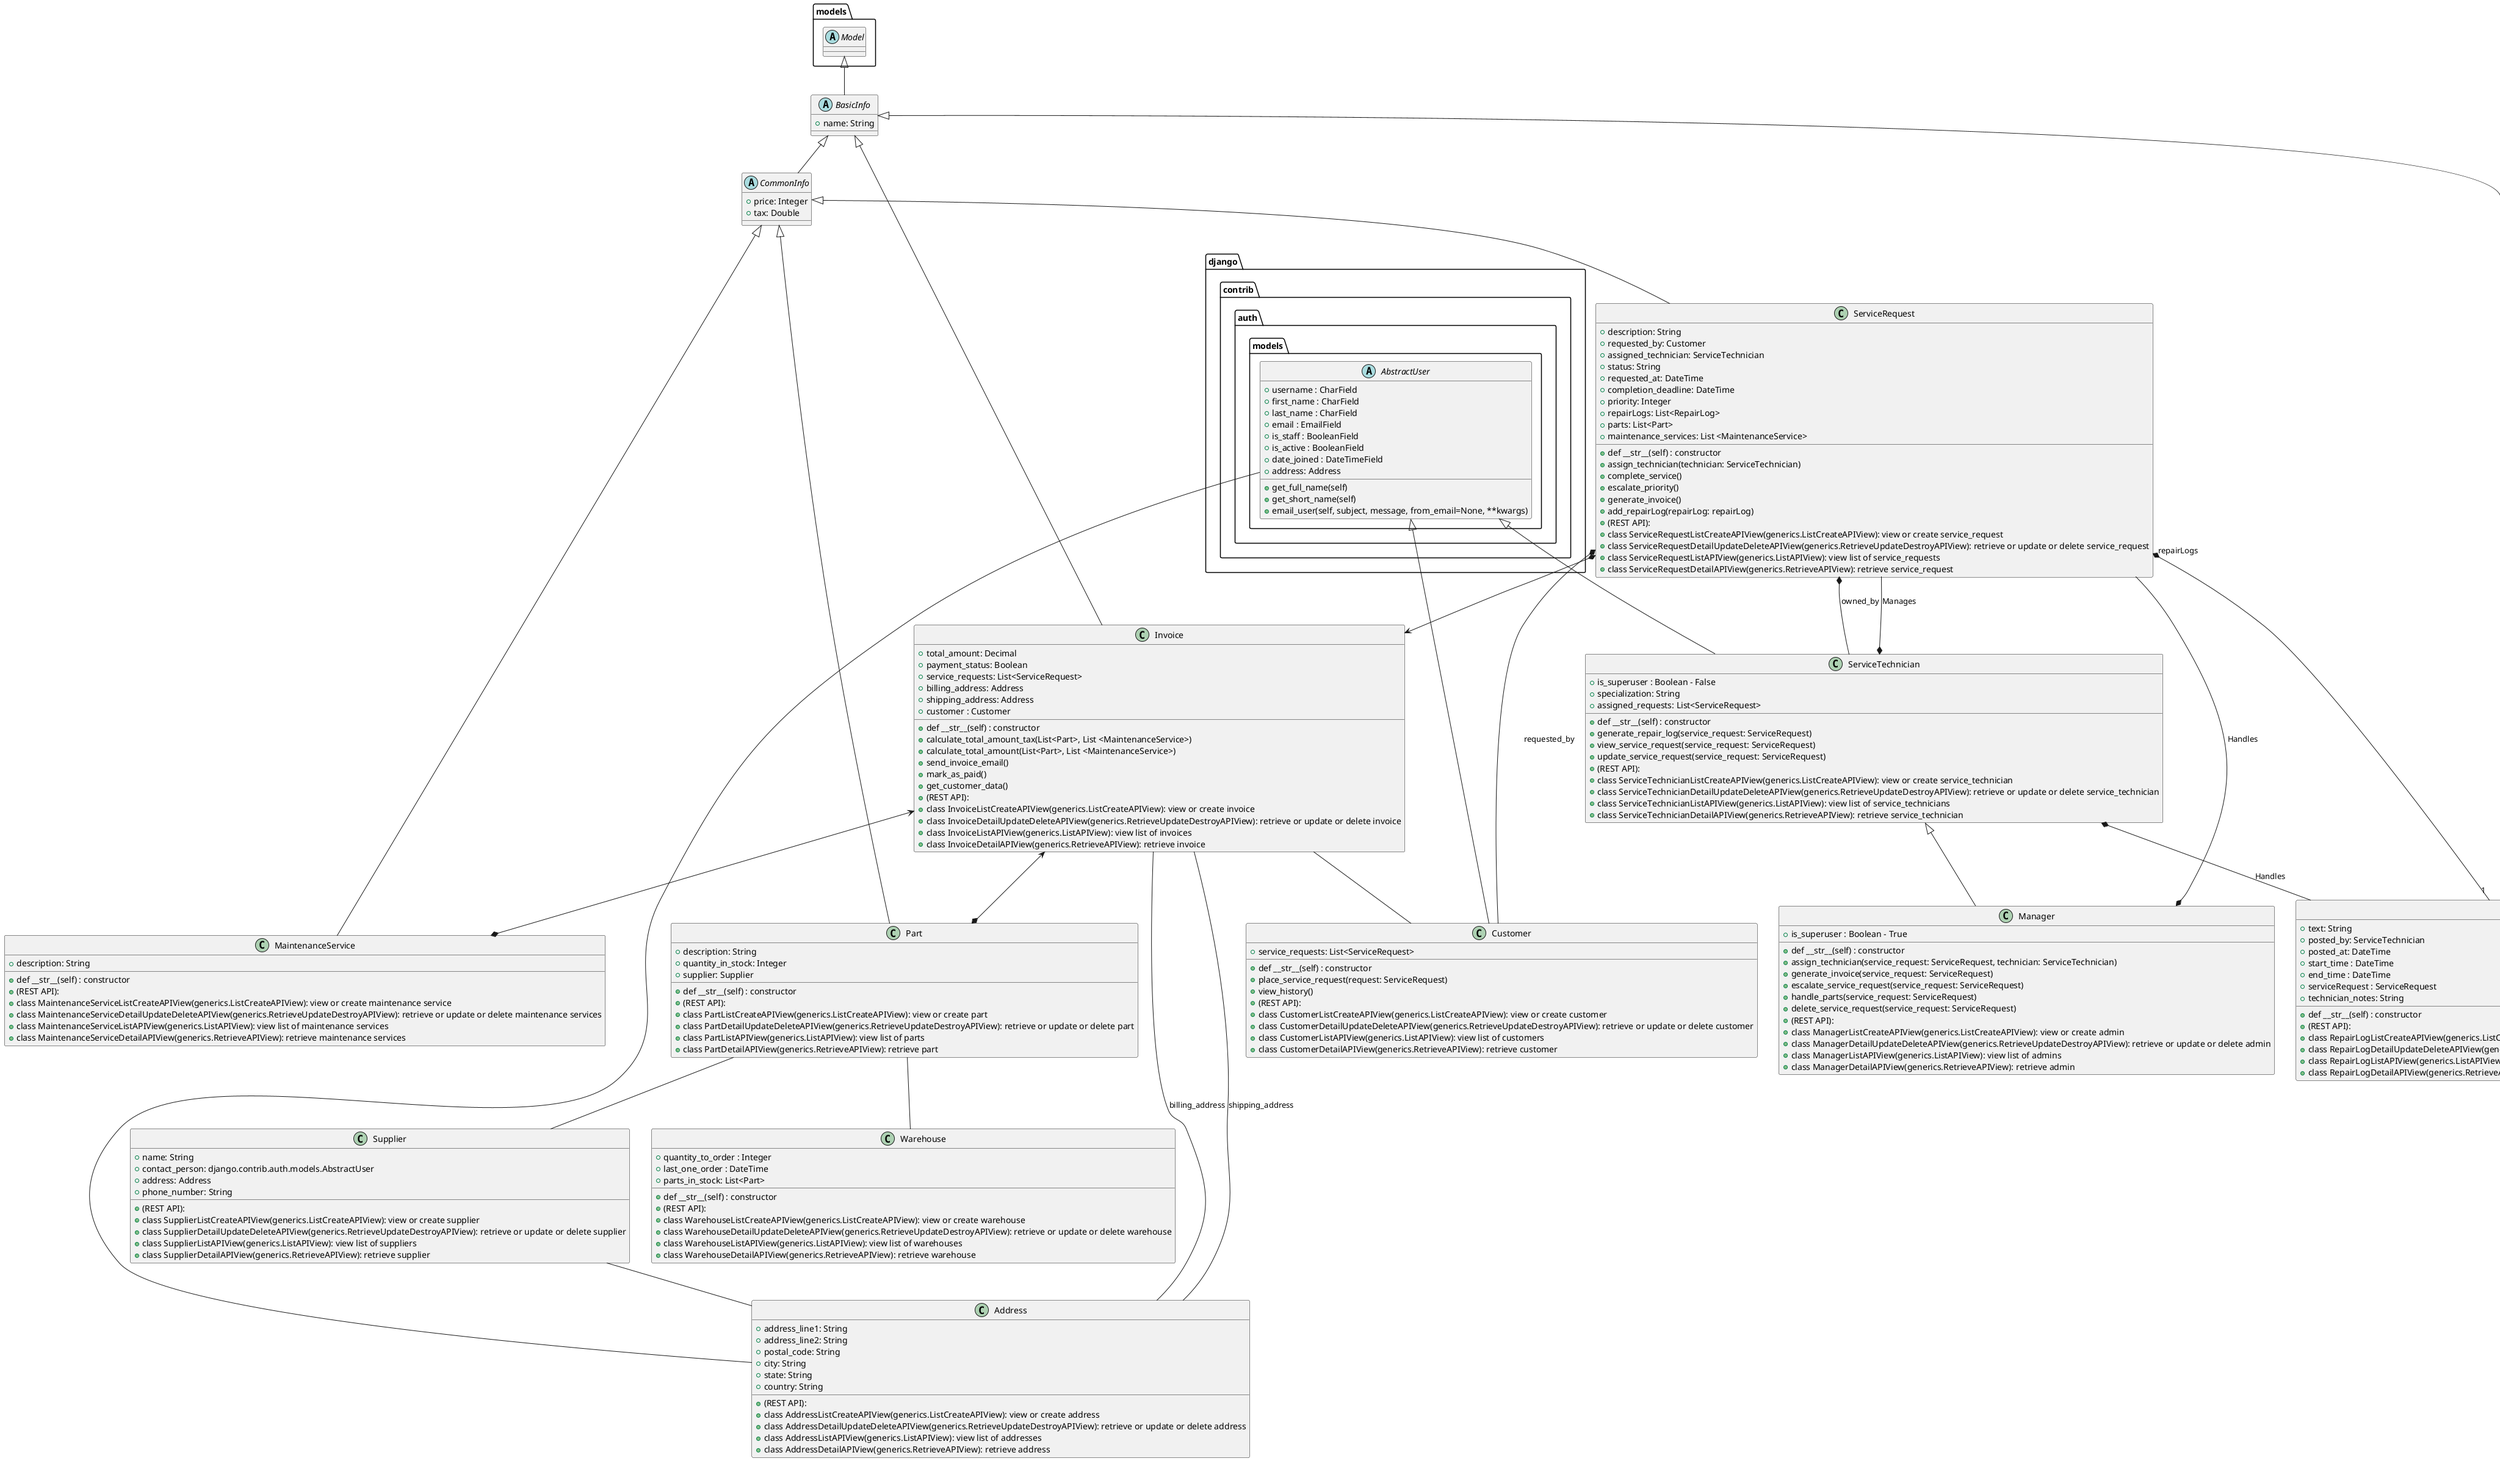 @startuml

abstract class models.Model {
}

abstract class BasicInfo {
  + name: String
}
abstract class django.contrib.auth.models.AbstractUser{

    +username : CharField
    +first_name : CharField
    +last_name : CharField
    +email : EmailField
    +is_staff : BooleanField
    +is_active : BooleanField
    +date_joined : DateTimeField
    +address: Address
    +get_full_name(self)
    +get_short_name(self)
    +email_user(self, subject, message, from_email=None, **kwargs)
}
abstract class CommonInfo {
  + price: Integer
  + tax: Double
}

class ServiceRequest {
  + description: String
  + requested_by: Customer
  + assigned_technician: ServiceTechnician
  + status: String
  + requested_at: DateTime
  + completion_deadline: DateTime
  + priority: Integer
  + repairLogs: List<RepairLog>
  + parts: List<Part>
  + maintenance_services: List <MaintenanceService>
  + def __str__(self) : constructor
  + assign_technician(technician: ServiceTechnician)
  + complete_service()
  + escalate_priority()
  + generate_invoice()
  + add_repairLog(repairLog: repairLog)
  + (REST API):
  + class ServiceRequestListCreateAPIView(generics.ListCreateAPIView): view or create service_request
  + class ServiceRequestDetailUpdateDeleteAPIView(generics.RetrieveUpdateDestroyAPIView): retrieve or update or delete service_request
  + class ServiceRequestListAPIView(generics.ListAPIView): view list of service_requests
  + class ServiceRequestDetailAPIView(generics.RetrieveAPIView): retrieve service_request
}

class Invoice {
  + total_amount: Decimal
  + payment_status: Boolean
  + service_requests: List<ServiceRequest>
  + billing_address: Address
  + shipping_address: Address
  + customer : Customer
  + def __str__(self) : constructor
  + calculate_total_amount_tax(List<Part>, List <MaintenanceService>)
  + calculate_total_amount(List<Part>, List <MaintenanceService>)
  + send_invoice_email()
  + mark_as_paid()
  + get_customer_data()
  + (REST API):
  + class InvoiceListCreateAPIView(generics.ListCreateAPIView): view or create invoice
  + class InvoiceDetailUpdateDeleteAPIView(generics.RetrieveUpdateDestroyAPIView): retrieve or update or delete invoice
  + class InvoiceListAPIView(generics.ListAPIView): view list of invoices
  + class InvoiceDetailAPIView(generics.RetrieveAPIView): retrieve invoice
}

class Part {
  + description: String
  + quantity_in_stock: Integer
  + supplier: Supplier
  + def __str__(self) : constructor
  + (REST API):
  + class PartListCreateAPIView(generics.ListCreateAPIView): view or create part
  + class PartDetailUpdateDeleteAPIView(generics.RetrieveUpdateDestroyAPIView): retrieve or update or delete part
  + class PartListAPIView(generics.ListAPIView): view list of parts
  + class PartDetailAPIView(generics.RetrieveAPIView): retrieve part
}

class Supplier {
  + name: String
  + contact_person: django.contrib.auth.models.AbstractUser
  + address: Address
  + phone_number: String
  + (REST API):
  + class SupplierListCreateAPIView(generics.ListCreateAPIView): view or create supplier
  + class SupplierDetailUpdateDeleteAPIView(generics.RetrieveUpdateDestroyAPIView): retrieve or update or delete supplier
  + class SupplierListAPIView(generics.ListAPIView): view list of suppliers
  + class SupplierDetailAPIView(generics.RetrieveAPIView): retrieve supplier
}

class ServiceTechnician {
  + is_superuser : Boolean - False
  + specialization: String
  + assigned_requests: List<ServiceRequest>
  + def __str__(self) : constructor
  + generate_repair_log(service_request: ServiceRequest)
  + view_service_request(service_request: ServiceRequest)
  + update_service_request(service_request: ServiceRequest)
  + (REST API):
  + class ServiceTechnicianListCreateAPIView(generics.ListCreateAPIView): view or create service_technician
  + class ServiceTechnicianDetailUpdateDeleteAPIView(generics.RetrieveUpdateDestroyAPIView): retrieve or update or delete service_technician
  + class ServiceTechnicianListAPIView(generics.ListAPIView): view list of service_technicians
  + class ServiceTechnicianDetailAPIView(generics.RetrieveAPIView): retrieve service_technician
}

class Customer {
  + service_requests: List<ServiceRequest>
  + def __str__(self) : constructor
  + place_service_request(request: ServiceRequest)
  + view_history()
  + (REST API):
  + class CustomerListCreateAPIView(generics.ListCreateAPIView): view or create customer
  + class CustomerDetailUpdateDeleteAPIView(generics.RetrieveUpdateDestroyAPIView): retrieve or update or delete customer
  + class CustomerListAPIView(generics.ListAPIView): view list of customers
  + class CustomerDetailAPIView(generics.RetrieveAPIView): retrieve customer
}

class Manager {
  + is_superuser : Boolean - True
  + def __str__(self) : constructor
  + assign_technician(service_request: ServiceRequest, technician: ServiceTechnician)
  + generate_invoice(service_request: ServiceRequest)
  + escalate_service_request(service_request: ServiceRequest)
  + handle_parts(service_request: ServiceRequest)
  + delete_service_request(service_request: ServiceRequest)
  + (REST API):
  + class ManagerListCreateAPIView(generics.ListCreateAPIView): view or create admin
  + class ManagerDetailUpdateDeleteAPIView(generics.RetrieveUpdateDestroyAPIView): retrieve or update or delete admin
  + class ManagerListAPIView(generics.ListAPIView): view list of admins
  + class ManagerDetailAPIView(generics.RetrieveAPIView): retrieve admin
}

class RepairLog {
  + text: String
  + posted_by: ServiceTechnician
  + posted_at: DateTime
  + start_time : DateTime
  + end_time : DateTime
  + serviceRequest : ServiceRequest
  + technician_notes: String
  + def __str__(self) : constructor
  + (REST API):
  + class RepairLogListCreateAPIView(generics.ListCreateAPIView): view or create repair_log
  + class RepairLogDetailUpdateDeleteAPIView(generics.RetrieveUpdateDestroyAPIView): retrieve or update or delete repair_log
  + class RepairLogListAPIView(generics.ListAPIView): view list of repair_logs
  + class RepairLogDetailAPIView(generics.RetrieveAPIView): retrieve repair_log
}

class Warehouse {
  + quantity_to_order : Integer
  + last_one_order : DateTime
  + parts_in_stock: List<Part>
  + def __str__(self) : constructor
  + (REST API):
  + class WarehouseListCreateAPIView(generics.ListCreateAPIView): view or create warehouse
  + class WarehouseDetailUpdateDeleteAPIView(generics.RetrieveUpdateDestroyAPIView): retrieve or update or delete warehouse
  + class WarehouseListAPIView(generics.ListAPIView): view list of warehouses
  + class WarehouseDetailAPIView(generics.RetrieveAPIView): retrieve warehouse
}

class Address {
  + address_line1: String
  + address_line2: String
  + postal_code: String
  + city: String
  + state: String
  + country: String
  + (REST API):
  + class AddressListCreateAPIView(generics.ListCreateAPIView): view or create address
  + class AddressDetailUpdateDeleteAPIView(generics.RetrieveUpdateDestroyAPIView): retrieve or update or delete address
  + class AddressListAPIView(generics.ListAPIView): view list of addresses
  + class AddressDetailAPIView(generics.RetrieveAPIView): retrieve address
}

class MaintenanceService{
  + description: String
  + def __str__(self) : constructor
  + (REST API):
  + class MaintenanceServiceListCreateAPIView(generics.ListCreateAPIView): view or create maintenance service
  + class MaintenanceServiceDetailUpdateDeleteAPIView(generics.RetrieveUpdateDestroyAPIView): retrieve or update or delete maintenance services
  + class MaintenanceServiceListAPIView(generics.ListAPIView): view list of maintenance services
  + class MaintenanceServiceDetailAPIView(generics.RetrieveAPIView): retrieve maintenance services
}

models.Model <|-- BasicInfo
BasicInfo <|-- CommonInfo
BasicInfo <|-- RepairLog
BasicInfo <|-- Invoice
CommonInfo <|--  ServiceRequest
CommonInfo <|-- Part
CommonInfo <|-- MaintenanceService
ServiceRequest *--> Invoice
ServiceRequest *-- Customer : requested_by
ServiceRequest *-- ServiceTechnician : owned_by
Invoice <--* MaintenanceService
Invoice <--* Part
Part -- Supplier
django.contrib.auth.models.AbstractUser  -- Address
django.contrib.auth.models.AbstractUser <|-- ServiceTechnician
django.contrib.auth.models.AbstractUser <|-- Customer
ServiceRequest "repairLogs" *-- "1"  RepairLog
Part -- Warehouse
ServiceTechnician <|-- Manager 
Manager *-- ServiceRequest : Handles
ServiceTechnician *-- RepairLog : Handles
ServiceTechnician *-- ServiceRequest : Manages
Supplier -- Address
Invoice -- Customer
Invoice -- Address : billing_address
Invoice -- Address : shipping_address

@enduml
